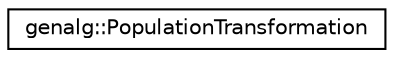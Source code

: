 digraph "Graphical Class Hierarchy"
{
 // LATEX_PDF_SIZE
  edge [fontname="Helvetica",fontsize="10",labelfontname="Helvetica",labelfontsize="10"];
  node [fontname="Helvetica",fontsize="10",shape=record];
  rankdir="LR";
  Node0 [label="genalg::PopulationTransformation",height=0.2,width=0.4,color="black", fillcolor="white", style="filled",URL="$classgenalg_1_1PopulationTransformation.html",tooltip="Population transformation."];
}
